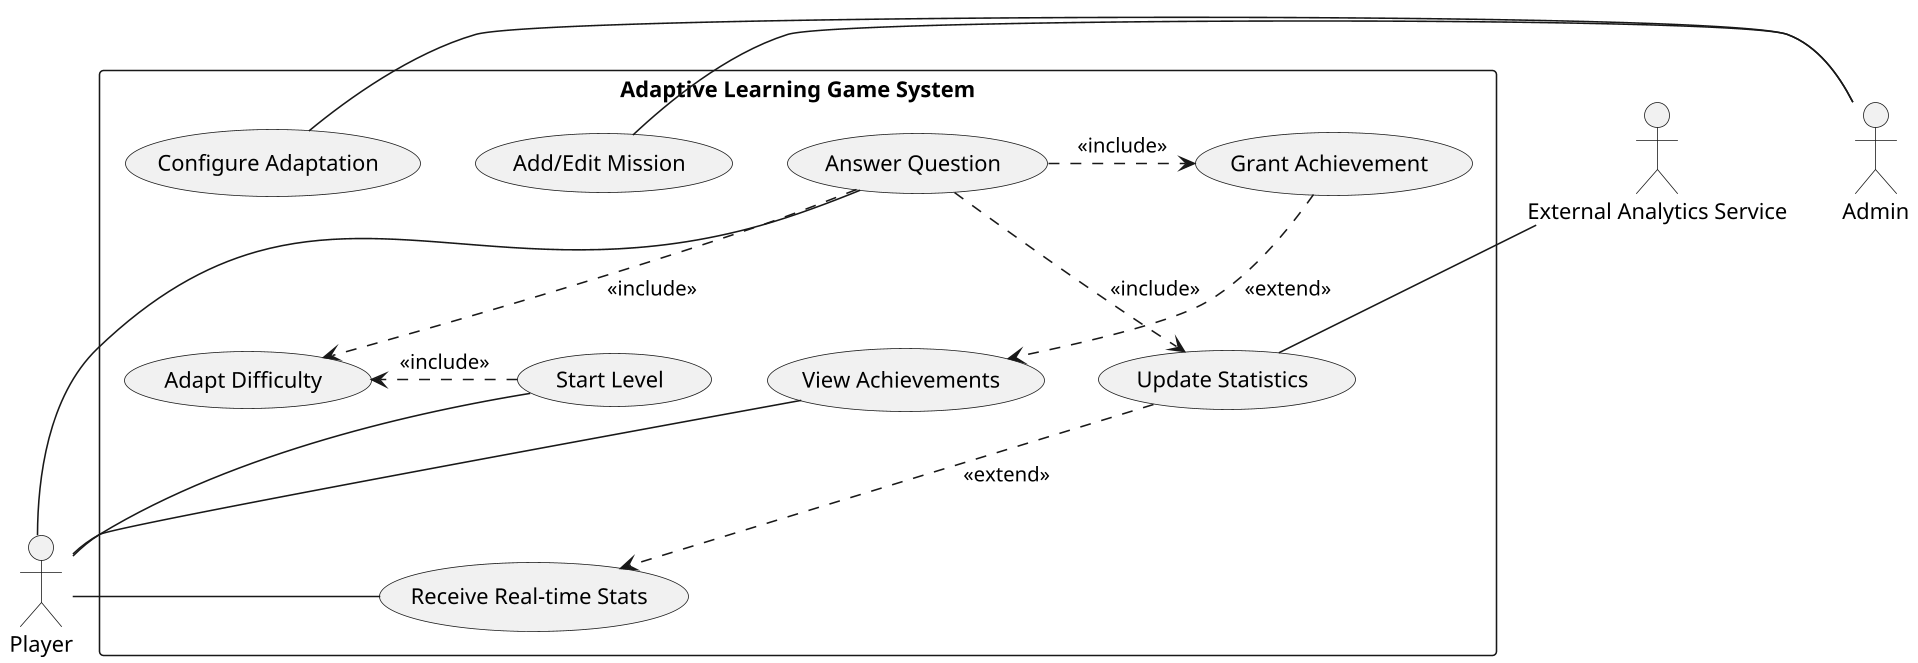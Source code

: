 @startuml
top to bottom direction
skinparam dpi 150
skinparam packageStyle rectangle

actor Player as P
actor Admin as A
actor "External Analytics Service" as EAS

rectangle "Adaptive Learning Game System" {

    ' --- Блок гравця ---
    (Start Level) as UC1
    (Answer Question) as UC2
    (View Achievements) as UC3
    (Receive Real-time Stats) as UC4
    
    ' --- Блок системи ---
    (Adapt Difficulty) as UC5
    (Update Statistics) as UC6
    (Grant Achievement) as UC7
    
    ' --- Блок адміністратора ---
    (Add/Edit Mission) as UC8
    (Configure Adaptation) as UC9
}

' --- асоціації акторів ---
P -left- UC1
P -left- UC2
P -left- UC3
P -left- UC4

A -right- UC8
A -right- UC9

EAS -down- UC6

' --- зв’язки між прецедентами ---
UC1 .> UC5 : <<include>>
UC2 ..> UC5 : <<include>>
UC2 ..> UC6 : <<include>>
UC2 .> UC7 : <<include>>
UC7 ..> UC3 : <<extend>>
UC6 ..> UC4 : <<extend>>

@enduml
